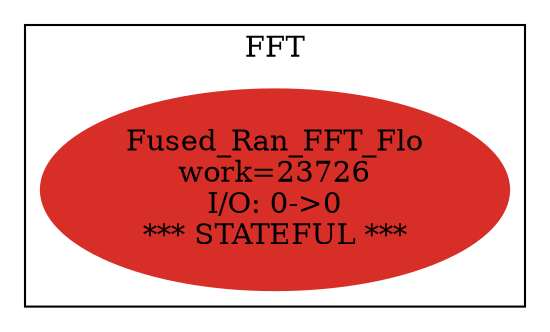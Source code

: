 digraph streamit {
size="6.5,9"
subgraph cluster_node1 {
 color = black

 label="FFT";
node2 [ label="Fused_Ran_FFT_Flo\nwork=23726\nI/O: 0->0\n*** STATEFUL ***" color="0.00555,0.81,0.84" style="filled" ]
}
}
